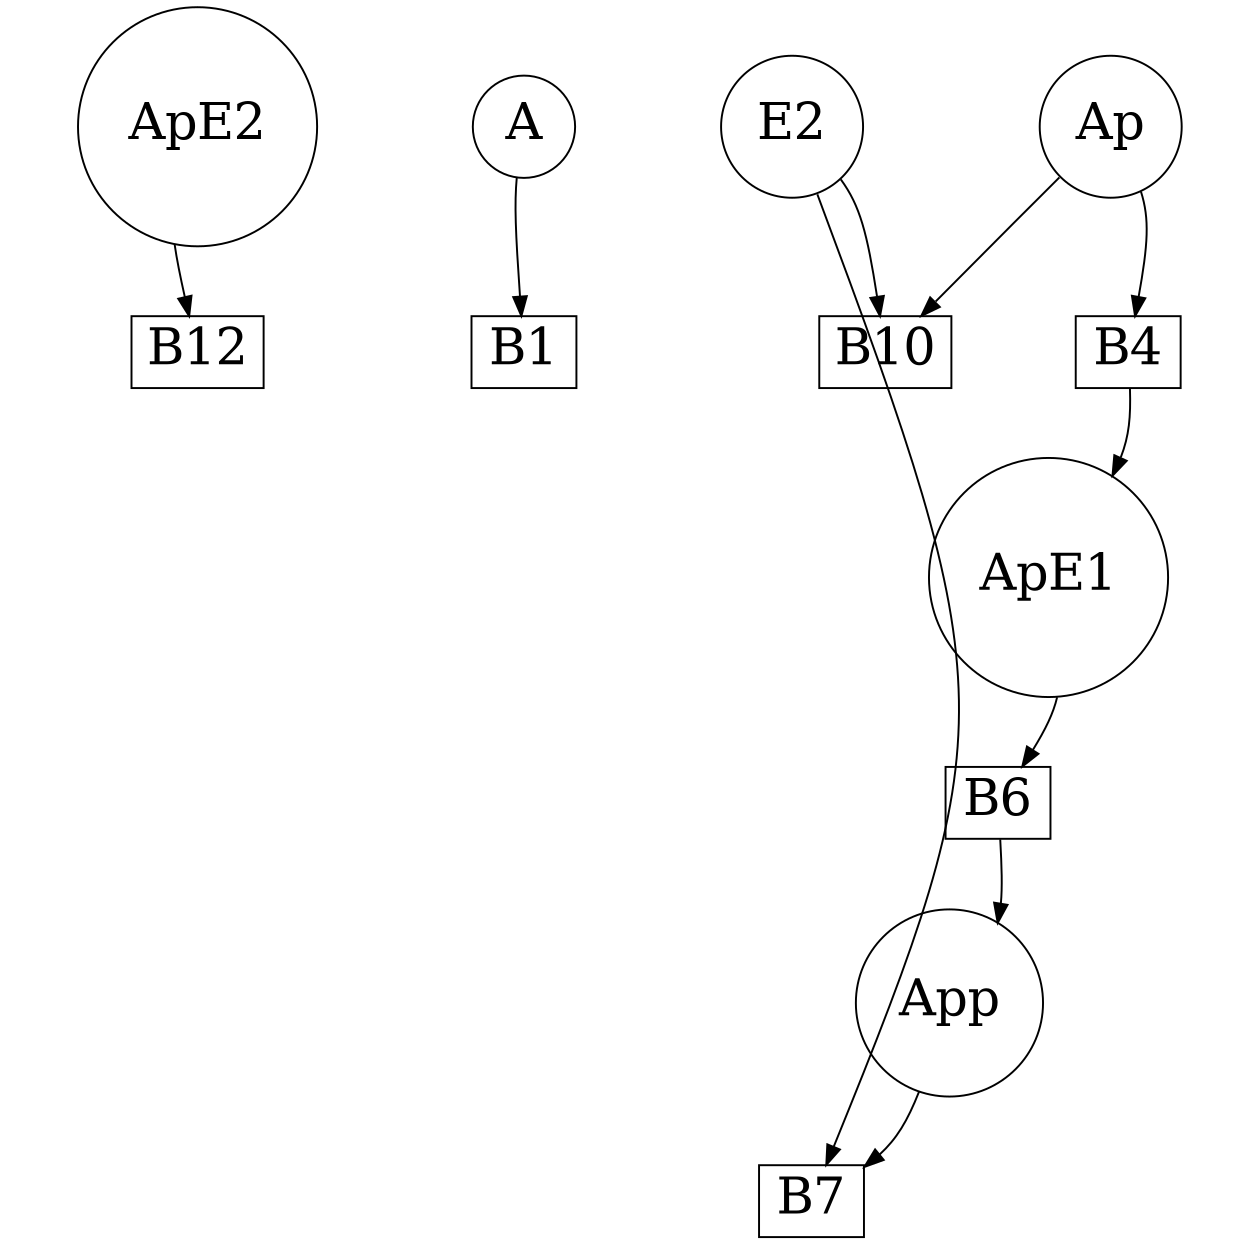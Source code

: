 strict digraph G {
remincross="true";
ratio="fill";
splines="curved";
overlap="true";
size="8.3,8.3";
ApE2 [shape="circle", fontsize=26, pos="50.0,80.0!"];
A [shape="circle", fontsize=26, pos="0.0,120.0!"];
E2 [shape="circle", fontsize=26, pos="140.0,40.0!"];
B12 [shape="box", fontsize=26, pos="0.0,60.0!"];
ApE1 [shape="circle", fontsize=26, pos="260.0,128.0!"];
B10 [shape="box", fontsize=26, pos="110.0,90.0!"];
B7 [shape="box", fontsize=26, pos="300.0,90.0!"];
B6 [shape="box", fontsize=26, pos="320.0,160.0!"];
B4 [shape="box", fontsize=26, pos="220.0,170.0!"];
B1 [shape="box", fontsize=26, pos="0.0,200.0!"];
App [shape="circle", fontsize=26, pos="320.0,120.0!"];
Ap [shape="circle", fontsize=26, pos="160.0,160.0!"];
ApE1 -> B6;
E2 -> B10;
B4 -> ApE1;
ApE2 -> B12;
App -> B7;
Ap -> B4;
E2 -> B7;
B6 -> App;
A -> B1;
Ap -> B10;
}
